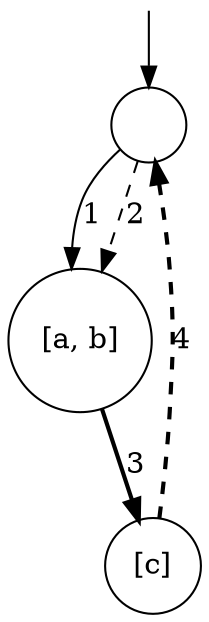 digraph g {

	s0 [shape="circle" label=""];
	s1 [shape="circle" label="[a, b]"];
	s2 [shape="circle" label="[c]"];
	s0 -> s1 [style="" label="1"];
	s0 -> s1 [style="dashed" label="2"];
	s1 -> s2 [style="bold" label="3"];
	s2 -> s0 [style="dashed,bold" label="4"];

__start0 [label="" shape="none" width="0" height="0"];
__start0 -> s0;

}
